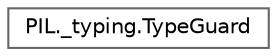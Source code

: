 digraph "Graphical Class Hierarchy"
{
 // LATEX_PDF_SIZE
  bgcolor="transparent";
  edge [fontname=Helvetica,fontsize=10,labelfontname=Helvetica,labelfontsize=10];
  node [fontname=Helvetica,fontsize=10,shape=box,height=0.2,width=0.4];
  rankdir="LR";
  Node0 [id="Node000000",label="PIL._typing.TypeGuard",height=0.2,width=0.4,color="grey40", fillcolor="white", style="filled",URL="$d5/db5/classPIL_1_1__typing_1_1TypeGuard.html",tooltip=" "];
}
